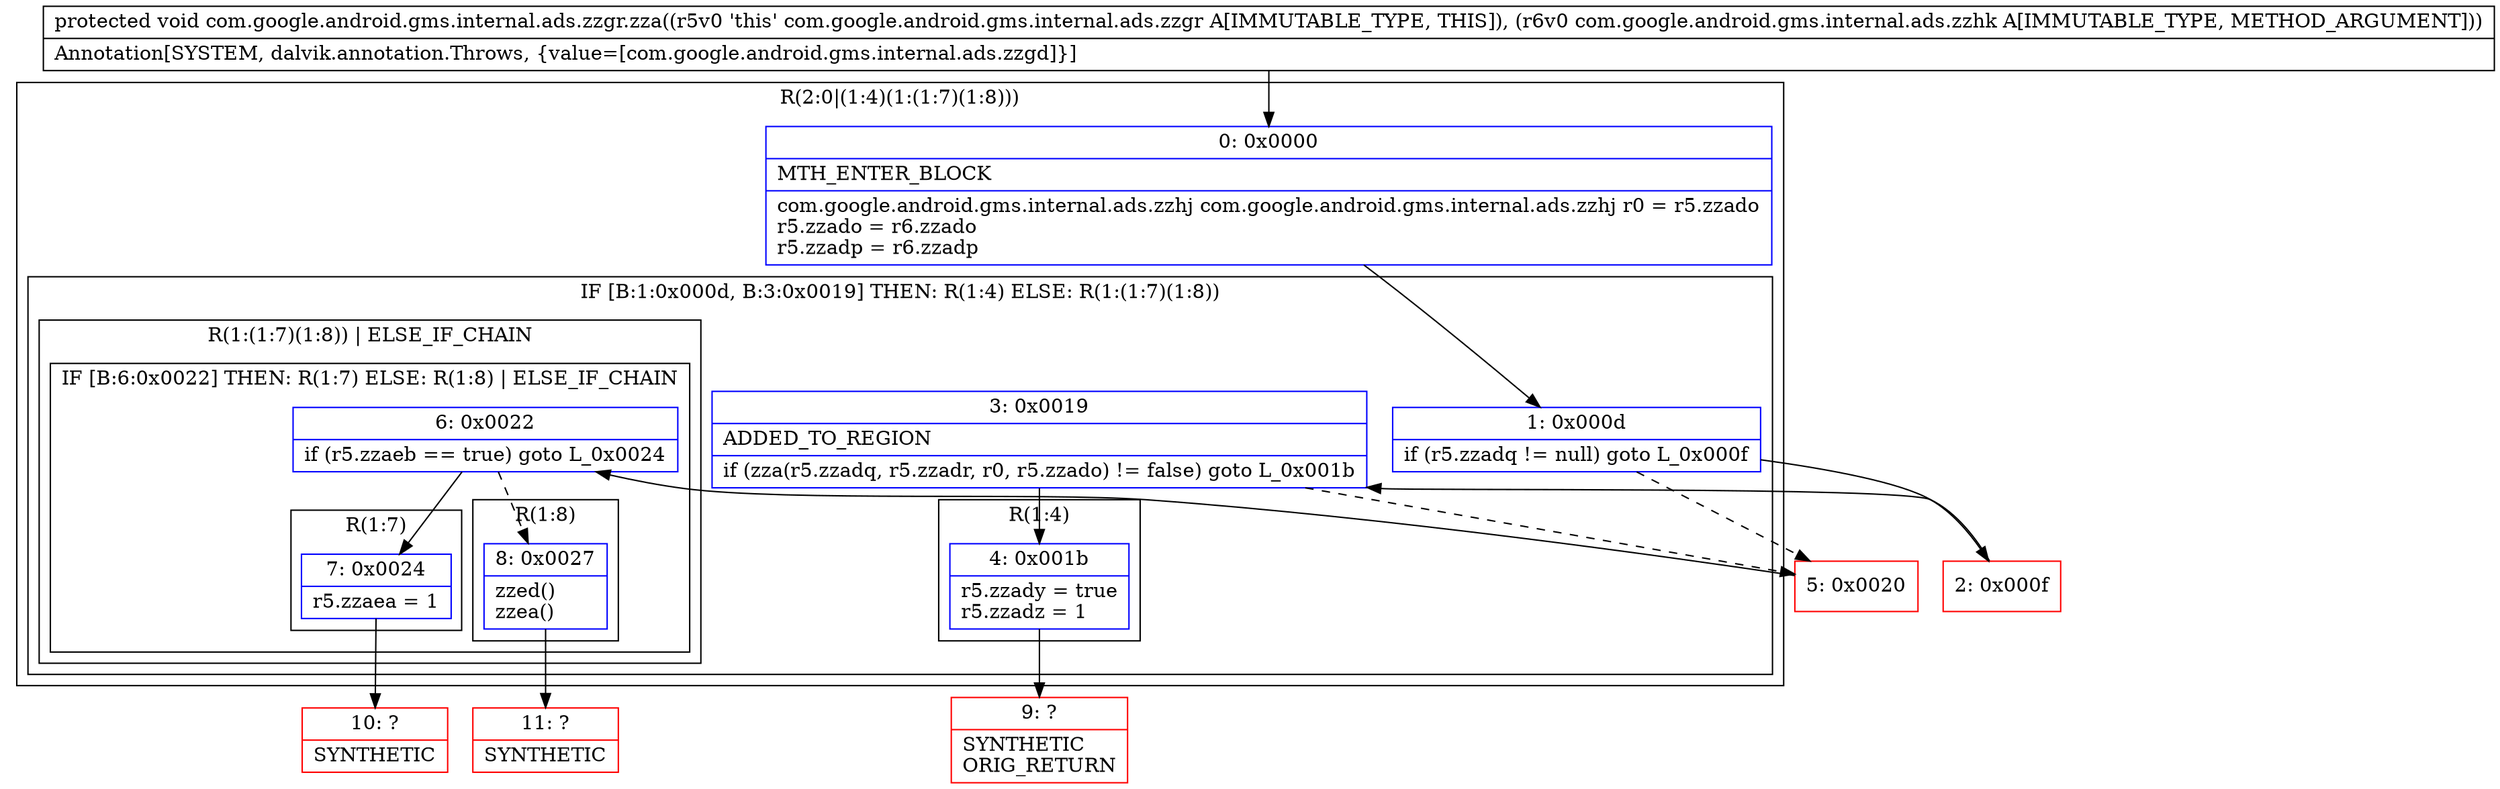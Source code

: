 digraph "CFG forcom.google.android.gms.internal.ads.zzgr.zza(Lcom\/google\/android\/gms\/internal\/ads\/zzhk;)V" {
subgraph cluster_Region_313332053 {
label = "R(2:0|(1:4)(1:(1:7)(1:8)))";
node [shape=record,color=blue];
Node_0 [shape=record,label="{0\:\ 0x0000|MTH_ENTER_BLOCK\l|com.google.android.gms.internal.ads.zzhj com.google.android.gms.internal.ads.zzhj r0 = r5.zzado\lr5.zzado = r6.zzado\lr5.zzadp = r6.zzadp\l}"];
subgraph cluster_IfRegion_520320990 {
label = "IF [B:1:0x000d, B:3:0x0019] THEN: R(1:4) ELSE: R(1:(1:7)(1:8))";
node [shape=record,color=blue];
Node_1 [shape=record,label="{1\:\ 0x000d|if (r5.zzadq != null) goto L_0x000f\l}"];
Node_3 [shape=record,label="{3\:\ 0x0019|ADDED_TO_REGION\l|if (zza(r5.zzadq, r5.zzadr, r0, r5.zzado) != false) goto L_0x001b\l}"];
subgraph cluster_Region_1979604372 {
label = "R(1:4)";
node [shape=record,color=blue];
Node_4 [shape=record,label="{4\:\ 0x001b|r5.zzady = true\lr5.zzadz = 1\l}"];
}
subgraph cluster_Region_23272025 {
label = "R(1:(1:7)(1:8)) | ELSE_IF_CHAIN\l";
node [shape=record,color=blue];
subgraph cluster_IfRegion_1624395553 {
label = "IF [B:6:0x0022] THEN: R(1:7) ELSE: R(1:8) | ELSE_IF_CHAIN\l";
node [shape=record,color=blue];
Node_6 [shape=record,label="{6\:\ 0x0022|if (r5.zzaeb == true) goto L_0x0024\l}"];
subgraph cluster_Region_1971090137 {
label = "R(1:7)";
node [shape=record,color=blue];
Node_7 [shape=record,label="{7\:\ 0x0024|r5.zzaea = 1\l}"];
}
subgraph cluster_Region_1919521567 {
label = "R(1:8)";
node [shape=record,color=blue];
Node_8 [shape=record,label="{8\:\ 0x0027|zzed()\lzzea()\l}"];
}
}
}
}
}
Node_2 [shape=record,color=red,label="{2\:\ 0x000f}"];
Node_5 [shape=record,color=red,label="{5\:\ 0x0020}"];
Node_9 [shape=record,color=red,label="{9\:\ ?|SYNTHETIC\lORIG_RETURN\l}"];
Node_10 [shape=record,color=red,label="{10\:\ ?|SYNTHETIC\l}"];
Node_11 [shape=record,color=red,label="{11\:\ ?|SYNTHETIC\l}"];
MethodNode[shape=record,label="{protected void com.google.android.gms.internal.ads.zzgr.zza((r5v0 'this' com.google.android.gms.internal.ads.zzgr A[IMMUTABLE_TYPE, THIS]), (r6v0 com.google.android.gms.internal.ads.zzhk A[IMMUTABLE_TYPE, METHOD_ARGUMENT]))  | Annotation[SYSTEM, dalvik.annotation.Throws, \{value=[com.google.android.gms.internal.ads.zzgd]\}]\l}"];
MethodNode -> Node_0;
Node_0 -> Node_1;
Node_1 -> Node_2;
Node_1 -> Node_5[style=dashed];
Node_3 -> Node_4;
Node_3 -> Node_5[style=dashed];
Node_4 -> Node_9;
Node_6 -> Node_7;
Node_6 -> Node_8[style=dashed];
Node_7 -> Node_10;
Node_8 -> Node_11;
Node_2 -> Node_3;
Node_5 -> Node_6;
}

